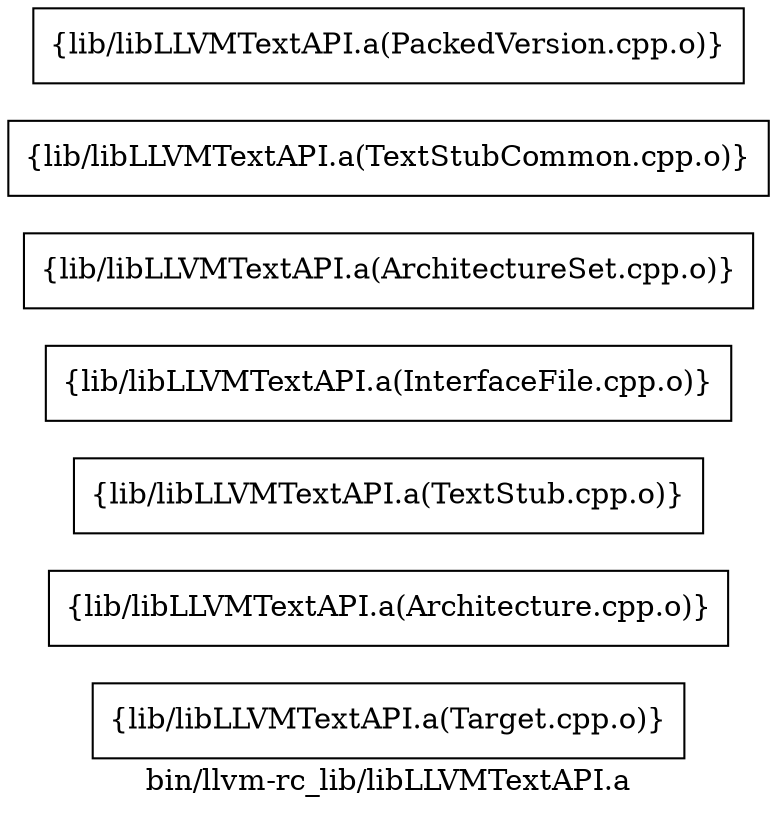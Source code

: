 digraph "bin/llvm-rc_lib/libLLVMTextAPI.a" {
	label="bin/llvm-rc_lib/libLLVMTextAPI.a";
	rankdir=LR;

	Node0x5600255285d8 [shape=record,shape=box,group=0,label="{lib/libLLVMTextAPI.a(Target.cpp.o)}"];
	Node0x560025521fa8 [shape=record,shape=box,group=0,label="{lib/libLLVMTextAPI.a(Architecture.cpp.o)}"];
	Node0x560025526328 [shape=record,shape=box,group=0,label="{lib/libLLVMTextAPI.a(TextStub.cpp.o)}"];
	Node0x560025525a18 [shape=record,shape=box,group=0,label="{lib/libLLVMTextAPI.a(InterfaceFile.cpp.o)}"];
	Node0x560025528fd8 [shape=record,shape=box,group=0,label="{lib/libLLVMTextAPI.a(ArchitectureSet.cpp.o)}"];
	Node0x560025529b68 [shape=record,shape=box,group=0,label="{lib/libLLVMTextAPI.a(TextStubCommon.cpp.o)}"];
	Node0x560025528088 [shape=record,shape=box,group=0,label="{lib/libLLVMTextAPI.a(PackedVersion.cpp.o)}"];
}
